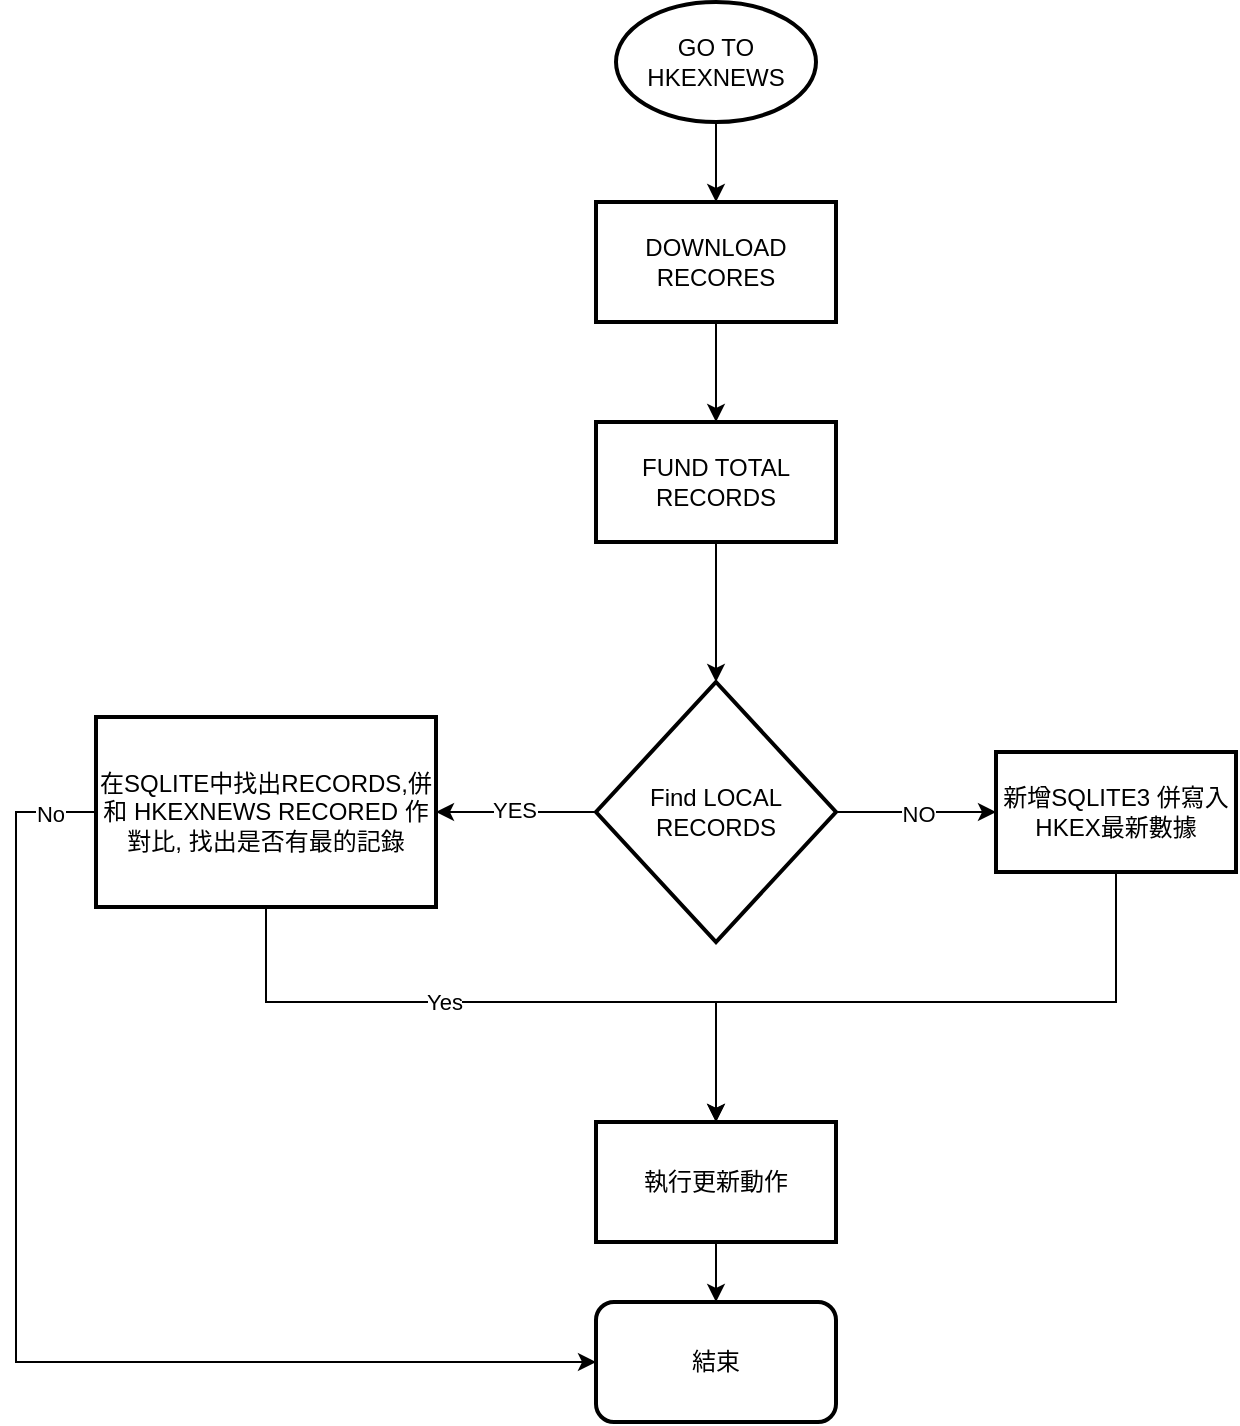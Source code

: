 <mxfile version="22.0.4" type="github">
  <diagram name="Page-1" id="74e2e168-ea6b-b213-b513-2b3c1d86103e">
    <mxGraphModel dx="1066" dy="571" grid="1" gridSize="10" guides="1" tooltips="1" connect="1" arrows="1" fold="1" page="1" pageScale="1" pageWidth="1100" pageHeight="850" background="none" math="0" shadow="0">
      <root>
        <mxCell id="0" />
        <mxCell id="1" parent="0" />
        <mxCell id="5Nen1f2i7WrPqLZcY2Lx-3" value="" style="edgeStyle=orthogonalEdgeStyle;rounded=0;orthogonalLoop=1;jettySize=auto;html=1;" parent="1" source="5Nen1f2i7WrPqLZcY2Lx-1" target="5Nen1f2i7WrPqLZcY2Lx-2" edge="1">
          <mxGeometry relative="1" as="geometry" />
        </mxCell>
        <mxCell id="5Nen1f2i7WrPqLZcY2Lx-1" value="GO TO HKEXNEWS" style="strokeWidth=2;html=1;shape=mxgraph.flowchart.start_1;whiteSpace=wrap;" parent="1" vertex="1">
          <mxGeometry x="500" y="140" width="100" height="60" as="geometry" />
        </mxCell>
        <mxCell id="5Nen1f2i7WrPqLZcY2Lx-5" value="" style="edgeStyle=orthogonalEdgeStyle;rounded=0;orthogonalLoop=1;jettySize=auto;html=1;" parent="1" source="5Nen1f2i7WrPqLZcY2Lx-2" target="5Nen1f2i7WrPqLZcY2Lx-4" edge="1">
          <mxGeometry relative="1" as="geometry" />
        </mxCell>
        <mxCell id="5Nen1f2i7WrPqLZcY2Lx-2" value="DOWNLOAD RECORES" style="whiteSpace=wrap;html=1;strokeWidth=2;" parent="1" vertex="1">
          <mxGeometry x="490" y="240" width="120" height="60" as="geometry" />
        </mxCell>
        <mxCell id="5Nen1f2i7WrPqLZcY2Lx-7" value="" style="edgeStyle=orthogonalEdgeStyle;rounded=0;orthogonalLoop=1;jettySize=auto;html=1;" parent="1" source="5Nen1f2i7WrPqLZcY2Lx-4" target="5Nen1f2i7WrPqLZcY2Lx-6" edge="1">
          <mxGeometry relative="1" as="geometry" />
        </mxCell>
        <mxCell id="5Nen1f2i7WrPqLZcY2Lx-4" value="FUND TOTAL RECORDS" style="whiteSpace=wrap;html=1;strokeWidth=2;" parent="1" vertex="1">
          <mxGeometry x="490" y="350" width="120" height="60" as="geometry" />
        </mxCell>
        <mxCell id="5Nen1f2i7WrPqLZcY2Lx-12" value="" style="edgeStyle=orthogonalEdgeStyle;rounded=0;orthogonalLoop=1;jettySize=auto;html=1;" parent="1" source="5Nen1f2i7WrPqLZcY2Lx-6" target="5Nen1f2i7WrPqLZcY2Lx-11" edge="1">
          <mxGeometry relative="1" as="geometry" />
        </mxCell>
        <mxCell id="5Nen1f2i7WrPqLZcY2Lx-15" value="NO" style="edgeLabel;html=1;align=center;verticalAlign=middle;resizable=0;points=[];" parent="5Nen1f2i7WrPqLZcY2Lx-12" vertex="1" connectable="0">
          <mxGeometry x="0.025" y="-1" relative="1" as="geometry">
            <mxPoint as="offset" />
          </mxGeometry>
        </mxCell>
        <mxCell id="5Nen1f2i7WrPqLZcY2Lx-17" value="" style="edgeStyle=orthogonalEdgeStyle;rounded=0;orthogonalLoop=1;jettySize=auto;html=1;" parent="1" source="5Nen1f2i7WrPqLZcY2Lx-6" target="5Nen1f2i7WrPqLZcY2Lx-16" edge="1">
          <mxGeometry relative="1" as="geometry" />
        </mxCell>
        <mxCell id="5Nen1f2i7WrPqLZcY2Lx-18" value="YES" style="edgeLabel;html=1;align=center;verticalAlign=middle;resizable=0;points=[];" parent="5Nen1f2i7WrPqLZcY2Lx-17" vertex="1" connectable="0">
          <mxGeometry x="0.025" y="-1" relative="1" as="geometry">
            <mxPoint as="offset" />
          </mxGeometry>
        </mxCell>
        <mxCell id="5Nen1f2i7WrPqLZcY2Lx-6" value="Find LOCAL RECORDS" style="rhombus;whiteSpace=wrap;html=1;strokeWidth=2;" parent="1" vertex="1">
          <mxGeometry x="490" y="480" width="120" height="130" as="geometry" />
        </mxCell>
        <mxCell id="5Nen1f2i7WrPqLZcY2Lx-11" value="新增SQLITE3 併寫入HKEX最新數據" style="whiteSpace=wrap;html=1;strokeWidth=2;" parent="1" vertex="1">
          <mxGeometry x="690" y="515" width="120" height="60" as="geometry" />
        </mxCell>
        <mxCell id="9UYzlX5DfZgTuR9jkVrN-5" value="" style="edgeStyle=orthogonalEdgeStyle;rounded=0;orthogonalLoop=1;jettySize=auto;html=1;" edge="1" parent="1" source="5Nen1f2i7WrPqLZcY2Lx-16" target="9UYzlX5DfZgTuR9jkVrN-4">
          <mxGeometry relative="1" as="geometry">
            <Array as="points">
              <mxPoint x="325" y="640" />
              <mxPoint x="550" y="640" />
            </Array>
          </mxGeometry>
        </mxCell>
        <mxCell id="9UYzlX5DfZgTuR9jkVrN-6" value="Yes" style="edgeLabel;html=1;align=center;verticalAlign=middle;resizable=0;points=[];" vertex="1" connectable="0" parent="9UYzlX5DfZgTuR9jkVrN-5">
          <mxGeometry x="-0.179" relative="1" as="geometry">
            <mxPoint as="offset" />
          </mxGeometry>
        </mxCell>
        <mxCell id="5Nen1f2i7WrPqLZcY2Lx-16" value="在SQLITE中找出RECORDS,併和 HKEXNEWS RECORED 作對比, 找出是否有最的記錄" style="whiteSpace=wrap;html=1;strokeWidth=2;" parent="1" vertex="1">
          <mxGeometry x="240" y="497.5" width="170" height="95" as="geometry" />
        </mxCell>
        <mxCell id="9UYzlX5DfZgTuR9jkVrN-1" value="結束" style="rounded=1;whiteSpace=wrap;html=1;strokeWidth=2;" vertex="1" parent="1">
          <mxGeometry x="490" y="790" width="120" height="60" as="geometry" />
        </mxCell>
        <mxCell id="9UYzlX5DfZgTuR9jkVrN-8" value="" style="edgeStyle=orthogonalEdgeStyle;rounded=0;orthogonalLoop=1;jettySize=auto;html=1;" edge="1" parent="1" source="9UYzlX5DfZgTuR9jkVrN-4" target="9UYzlX5DfZgTuR9jkVrN-1">
          <mxGeometry relative="1" as="geometry" />
        </mxCell>
        <mxCell id="9UYzlX5DfZgTuR9jkVrN-4" value="執行更新動作" style="whiteSpace=wrap;html=1;strokeWidth=2;" vertex="1" parent="1">
          <mxGeometry x="490" y="700" width="120" height="60" as="geometry" />
        </mxCell>
        <mxCell id="9UYzlX5DfZgTuR9jkVrN-7" value="" style="endArrow=classic;html=1;rounded=0;entryX=0.5;entryY=0;entryDx=0;entryDy=0;exitX=0.5;exitY=1;exitDx=0;exitDy=0;edgeStyle=elbowEdgeStyle;elbow=vertical;" edge="1" parent="1" source="5Nen1f2i7WrPqLZcY2Lx-11" target="9UYzlX5DfZgTuR9jkVrN-4">
          <mxGeometry width="50" height="50" relative="1" as="geometry">
            <mxPoint x="650" y="660" as="sourcePoint" />
            <mxPoint x="570" y="560" as="targetPoint" />
            <Array as="points">
              <mxPoint x="650" y="640" />
            </Array>
          </mxGeometry>
        </mxCell>
        <mxCell id="9UYzlX5DfZgTuR9jkVrN-9" value="" style="endArrow=classic;html=1;rounded=0;exitX=0;exitY=0.5;exitDx=0;exitDy=0;entryX=0;entryY=0.5;entryDx=0;entryDy=0;edgeStyle=elbowEdgeStyle;" edge="1" parent="1" source="5Nen1f2i7WrPqLZcY2Lx-16" target="9UYzlX5DfZgTuR9jkVrN-1">
          <mxGeometry width="50" height="50" relative="1" as="geometry">
            <mxPoint x="490" y="650" as="sourcePoint" />
            <mxPoint x="540" y="600" as="targetPoint" />
            <Array as="points">
              <mxPoint x="200" y="670" />
            </Array>
          </mxGeometry>
        </mxCell>
        <mxCell id="9UYzlX5DfZgTuR9jkVrN-10" value="No" style="edgeLabel;html=1;align=center;verticalAlign=middle;resizable=0;points=[];" vertex="1" connectable="0" parent="9UYzlX5DfZgTuR9jkVrN-9">
          <mxGeometry x="-0.924" y="1" relative="1" as="geometry">
            <mxPoint as="offset" />
          </mxGeometry>
        </mxCell>
      </root>
    </mxGraphModel>
  </diagram>
</mxfile>
